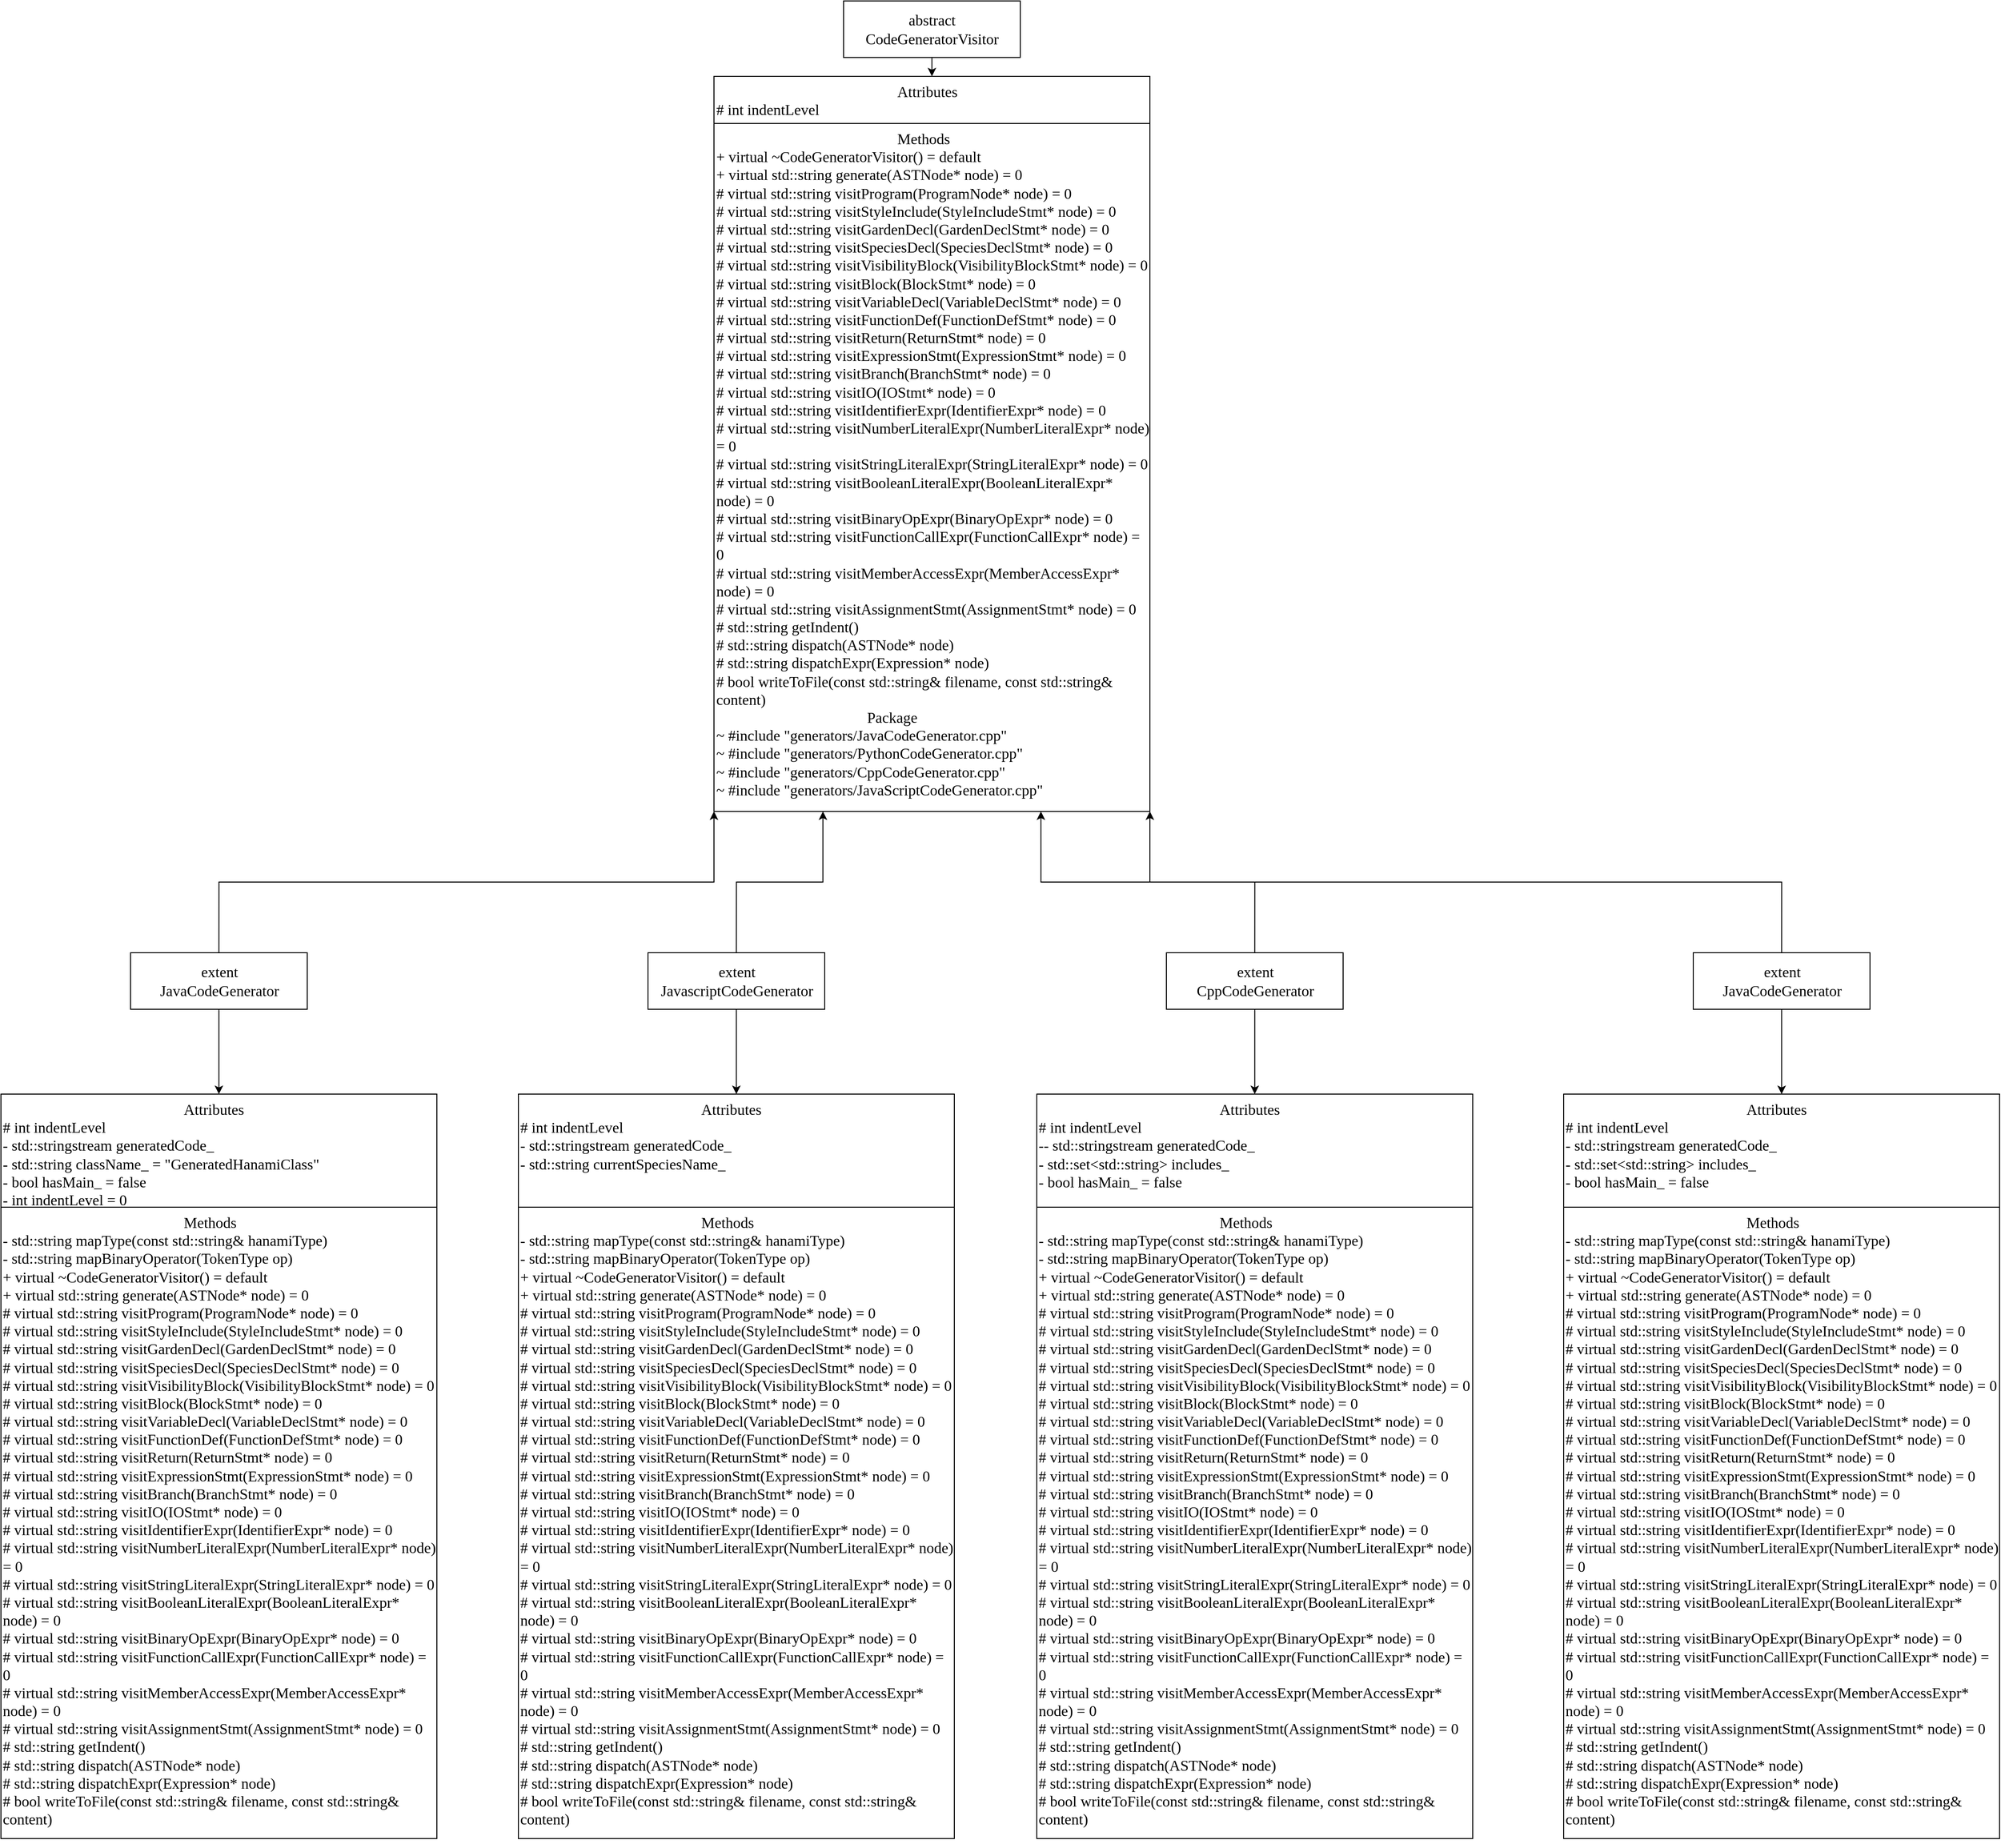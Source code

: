 <mxfile version="26.2.14">
  <diagram name="Trang-1" id="ae18-4LUJwS0NWcRIFIJ">
    <mxGraphModel grid="1" page="1" gridSize="10" guides="1" tooltips="1" connect="1" arrows="1" fold="1" pageScale="1" pageWidth="827" pageHeight="1169" math="0" shadow="0">
      <root>
        <mxCell id="0" />
        <mxCell id="1" parent="0" />
        <mxCell id="QYntLHn5jamX53g-AvuD-1" style="edgeStyle=orthogonalEdgeStyle;rounded=0;orthogonalLoop=1;jettySize=auto;html=1;exitX=0.5;exitY=1;exitDx=0;exitDy=0;entryX=0.5;entryY=0;entryDx=0;entryDy=0;" edge="1" parent="1" source="i1gnTmM2DgrWp9bDKEA0-1" target="i1gnTmM2DgrWp9bDKEA0-5">
          <mxGeometry relative="1" as="geometry" />
        </mxCell>
        <mxCell id="i1gnTmM2DgrWp9bDKEA0-1" value="abstract&lt;div&gt;CodeGeneratorVisitor&lt;/div&gt;" style="rounded=0;whiteSpace=wrap;html=1;spacing=2;fontSize=16;fontFamily=Times New Roman;" vertex="1" parent="1">
          <mxGeometry x="365" y="-170" width="187.5" height="60" as="geometry" />
        </mxCell>
        <mxCell id="i1gnTmM2DgrWp9bDKEA0-5" value="&lt;div&gt;&lt;div&gt;&lt;span style=&quot;white-space: pre;&quot;&gt;&#x9;&lt;/span&gt;&lt;span style=&quot;white-space: pre;&quot;&gt;&#x9;&lt;/span&gt;&lt;span style=&quot;white-space: pre;&quot;&gt;&#x9;&lt;span style=&quot;white-space: pre;&quot;&gt;&#x9;&lt;/span&gt;&lt;span style=&quot;white-space: pre;&quot;&gt;&#x9;&lt;/span&gt;&lt;span style=&quot;white-space: pre;&quot;&gt;&#x9;&lt;/span&gt;&lt;/span&gt;Attributes&lt;div&gt;&lt;div&gt;# int indentLevel&lt;/div&gt;&lt;div&gt;&lt;br&gt;&lt;/div&gt;&lt;/div&gt;&lt;/div&gt;&lt;/div&gt;" style="rounded=0;whiteSpace=wrap;html=1;align=left;verticalAlign=top;fontSize=16;fontFamily=Times New Roman;" vertex="1" parent="1">
          <mxGeometry x="227.5" y="-90" width="462.5" height="180" as="geometry" />
        </mxCell>
        <mxCell id="G2cZP-SPqrOAaB2idnXO-2" value="&lt;font&gt;&lt;span style=&quot;white-space: pre;&quot;&gt;&#x9;&lt;/span&gt;&lt;span style=&quot;white-space: pre;&quot;&gt;&#x9;&lt;/span&gt;&lt;span style=&quot;white-space: pre;&quot;&gt;&#x9;&lt;span style=&quot;white-space: pre;&quot;&gt;&#x9;&lt;/span&gt;&lt;span style=&quot;white-space: pre;&quot;&gt;&#x9;&lt;/span&gt;&lt;span style=&quot;white-space: pre;&quot;&gt;&#x9;&lt;/span&gt;&lt;/span&gt;Methods&lt;/font&gt;&lt;div&gt;&lt;div&gt;&lt;div&gt;+ virtual ~CodeGeneratorVisitor() = default&lt;/div&gt;&lt;div&gt;+ virtual std::string generate(ASTNode* node) = 0&lt;/div&gt;&lt;div&gt;&lt;div&gt;&lt;span&gt;# virtual std::string visitProgram(ProgramNode* node) = 0&lt;/span&gt;&lt;/div&gt;&lt;div&gt;&lt;span&gt;# virtual std::string visitStyleInclude(StyleIncludeStmt* node) = 0&lt;/span&gt;&lt;/div&gt;&lt;div&gt;&lt;span&gt;# virtual std::string visitGardenDecl(GardenDeclStmt* node) = 0&lt;/span&gt;&lt;/div&gt;&lt;div&gt;&lt;span&gt;# virtual std::string visitSpeciesDecl(SpeciesDeclStmt* node) = 0&lt;/span&gt;&lt;/div&gt;&lt;div&gt;&lt;span&gt;# virtual std::string visitVisibilityBlock(VisibilityBlockStmt* node) = 0&lt;/span&gt;&lt;/div&gt;&lt;div&gt;&lt;span&gt;# virtual std::string visitBlock(BlockStmt* node) = 0&lt;/span&gt;&lt;/div&gt;&lt;div&gt;&lt;span&gt;# virtual std::string visitVariableDecl(VariableDeclStmt* node) = 0&lt;/span&gt;&lt;/div&gt;&lt;div&gt;&lt;span&gt;# virtual std::string visitFunctionDef(FunctionDefStmt* node) = 0&lt;/span&gt;&lt;/div&gt;&lt;div&gt;&lt;span&gt;# virtual std::string visitReturn(ReturnStmt* node) = 0&lt;/span&gt;&lt;/div&gt;&lt;div&gt;&lt;span&gt;# virtual std::string visitExpressionStmt(ExpressionStmt* node) = 0&lt;/span&gt;&lt;/div&gt;&lt;div&gt;&lt;span&gt;# virtual std::string visitBranch(BranchStmt* node) = 0&lt;/span&gt;&lt;/div&gt;&lt;div&gt;&lt;span&gt;# virtual std::string visitIO(IOStmt* node) = 0&lt;/span&gt;&lt;/div&gt;&lt;div&gt;&lt;span&gt;# virtual std::string visitIdentifierExpr(IdentifierExpr* node) = 0&lt;/span&gt;&lt;/div&gt;&lt;div&gt;&lt;span&gt;# virtual std::string visitNumberLiteralExpr(NumberLiteralExpr* node) = 0&lt;/span&gt;&lt;/div&gt;&lt;div&gt;&lt;span&gt;# virtual std::string visitStringLiteralExpr(StringLiteralExpr* node) = 0&lt;/span&gt;&lt;/div&gt;&lt;div&gt;&lt;span&gt;# virtual std::string visitBooleanLiteralExpr(BooleanLiteralExpr* node) = 0&lt;/span&gt;&lt;/div&gt;&lt;div&gt;&lt;span&gt;# virtual std::string visitBinaryOpExpr(BinaryOpExpr* node) = 0&lt;/span&gt;&lt;/div&gt;&lt;div&gt;&lt;span&gt;# virtual std::string visitFunctionCallExpr(FunctionCallExpr* node) = 0&lt;/span&gt;&lt;/div&gt;&lt;div&gt;&lt;span&gt;# virtual std::string visitMemberAccessExpr(MemberAccessExpr* node) = 0&lt;/span&gt;&lt;/div&gt;&lt;div&gt;&lt;span&gt;# virtual std::string visitAssignmentStmt(AssignmentStmt* node) = 0&lt;/span&gt;&lt;br&gt;&lt;div&gt;# std::string getIndent()&lt;/div&gt;&lt;div&gt;# std::string dispatch(ASTNode* node)&lt;/div&gt;&lt;div&gt;# std::string dispatchExpr(Expression* node)&lt;/div&gt;&lt;div&gt;# bool writeToFile(const std::string&amp;amp; filename, const std::string&amp;amp; content)&lt;/div&gt;&lt;div&gt;&lt;span style=&quot;white-space: pre;&quot;&gt;&#x9;&lt;/span&gt;&lt;span style=&quot;white-space: pre;&quot;&gt;&#x9;&lt;/span&gt;&lt;span style=&quot;white-space: pre;&quot;&gt;&#x9;&lt;/span&gt;&lt;span style=&quot;white-space: pre;&quot;&gt;&#x9;&lt;/span&gt;&lt;span style=&quot;white-space: pre;&quot;&gt;&#x9;&lt;/span&gt;Package&lt;br&gt;&lt;/div&gt;&lt;div&gt;&lt;div&gt;&lt;span&gt;~ #include &quot;generators/JavaCodeGenerator.cpp&quot;&lt;/span&gt;&lt;/div&gt;&lt;div&gt;&lt;span&gt;~ #include &quot;generators/PythonCodeGenerator.cpp&quot;&lt;/span&gt;&lt;/div&gt;&lt;div&gt;&lt;span&gt;~ #include &quot;generators/CppCodeGenerator.cpp&quot;&lt;/span&gt;&lt;/div&gt;&lt;div&gt;&lt;span&gt;~ #include &quot;generators/JavaScriptCodeGenerator.cpp&quot;&lt;/span&gt;&lt;/div&gt;&lt;/div&gt;&lt;/div&gt;&lt;/div&gt;&lt;/div&gt;&lt;/div&gt;" style="rounded=0;whiteSpace=wrap;html=1;align=left;verticalAlign=top;fontSize=16;fontFamily=Times New Roman;" vertex="1" parent="1">
          <mxGeometry x="227.5" y="-40" width="462.5" height="730" as="geometry" />
        </mxCell>
        <mxCell id="8L1cMwjb8lEWfGlkX8tH-2" value="&lt;div&gt;&lt;div&gt;&lt;span style=&quot;white-space: pre;&quot;&gt;&#x9;&lt;/span&gt;&lt;span style=&quot;white-space: pre;&quot;&gt;&#x9;&lt;/span&gt;&lt;span style=&quot;white-space: pre;&quot;&gt;&#x9;&lt;span style=&quot;white-space: pre;&quot;&gt;&#x9;&lt;/span&gt;&lt;span style=&quot;white-space: pre;&quot;&gt;&#x9;&lt;/span&gt;&lt;span style=&quot;white-space: pre;&quot;&gt;&#x9;&lt;/span&gt;&lt;/span&gt;&lt;span&gt;Attributes&lt;/span&gt;&lt;div&gt;&lt;div&gt;# int indentLevel&lt;/div&gt;&lt;div&gt;&lt;div&gt;&lt;span&gt;- std::stringstream generatedCode_&lt;/span&gt;&lt;/div&gt;&lt;div&gt;&lt;span&gt;- std::string className_ = &quot;GeneratedHanamiClass&quot;&lt;/span&gt;&lt;/div&gt;&lt;div&gt;&lt;span&gt;- bool hasMain_ = false&lt;/span&gt;&lt;/div&gt;&lt;div&gt;&lt;span&gt;- int indentLevel = 0&lt;/span&gt;&lt;/div&gt;&lt;/div&gt;&lt;div&gt;&lt;br&gt;&lt;/div&gt;&lt;/div&gt;&lt;/div&gt;&lt;/div&gt;" style="rounded=0;whiteSpace=wrap;html=1;align=left;verticalAlign=top;fontSize=16;fontFamily=Times New Roman;" vertex="1" parent="1">
          <mxGeometry x="-529" y="990" width="462.5" height="120" as="geometry" />
        </mxCell>
        <mxCell id="8L1cMwjb8lEWfGlkX8tH-4" style="edgeStyle=orthogonalEdgeStyle;rounded=0;orthogonalLoop=1;jettySize=auto;html=1;exitX=0.5;exitY=1;exitDx=0;exitDy=0;entryX=0.5;entryY=0;entryDx=0;entryDy=0;fontSize=16;fontFamily=Times New Roman;" edge="1" parent="1" source="8L1cMwjb8lEWfGlkX8tH-3" target="8L1cMwjb8lEWfGlkX8tH-2">
          <mxGeometry relative="1" as="geometry" />
        </mxCell>
        <mxCell id="8L1cMwjb8lEWfGlkX8tH-6" style="edgeStyle=orthogonalEdgeStyle;rounded=0;orthogonalLoop=1;jettySize=auto;html=1;exitX=0.5;exitY=0;exitDx=0;exitDy=0;entryX=0;entryY=1;entryDx=0;entryDy=0;fontSize=16;fontFamily=Times New Roman;" edge="1" parent="1" source="8L1cMwjb8lEWfGlkX8tH-3" target="G2cZP-SPqrOAaB2idnXO-2">
          <mxGeometry relative="1" as="geometry" />
        </mxCell>
        <mxCell id="8L1cMwjb8lEWfGlkX8tH-3" value="extent&lt;div&gt;JavaCodeGenerator&lt;/div&gt;" style="rounded=0;whiteSpace=wrap;html=1;spacing=2;fontSize=16;fontFamily=Times New Roman;" vertex="1" parent="1">
          <mxGeometry x="-391.5" y="840" width="187.5" height="60" as="geometry" />
        </mxCell>
        <mxCell id="8L1cMwjb8lEWfGlkX8tH-7" value="&lt;font&gt;&lt;span style=&quot;white-space: pre;&quot;&gt;&#x9;&lt;/span&gt;&lt;span style=&quot;white-space: pre;&quot;&gt;&#x9;&lt;/span&gt;&lt;span style=&quot;white-space: pre;&quot;&gt;&#x9;&lt;span style=&quot;white-space: pre;&quot;&gt;&#x9;&lt;/span&gt;&lt;span style=&quot;white-space: pre;&quot;&gt;&#x9;&lt;/span&gt;&lt;span style=&quot;white-space: pre;&quot;&gt;&#x9;&lt;/span&gt;&lt;/span&gt;&lt;span&gt;Methods&lt;/span&gt;&lt;br&gt;&lt;div&gt;&lt;span&gt;- std::string mapType(const std::string&amp;amp; hanamiType)&lt;/span&gt;&lt;/div&gt;&lt;div&gt;&lt;span&gt;- std::string mapBinaryOperator(TokenType op)&lt;/span&gt;&lt;/div&gt;&lt;/font&gt;&lt;div&gt;&lt;div&gt;&lt;div&gt;+ virtual ~CodeGeneratorVisitor() = default&lt;/div&gt;&lt;div&gt;+ virtual std::string generate(ASTNode* node) = 0&lt;/div&gt;&lt;div&gt;&lt;div&gt;&lt;span&gt;# virtual std::string visitProgram(ProgramNode* node) = 0&lt;/span&gt;&lt;/div&gt;&lt;div&gt;&lt;span&gt;# virtual std::string visitStyleInclude(StyleIncludeStmt* node) = 0&lt;/span&gt;&lt;/div&gt;&lt;div&gt;&lt;span&gt;# virtual std::string visitGardenDecl(GardenDeclStmt* node) = 0&lt;/span&gt;&lt;/div&gt;&lt;div&gt;&lt;span&gt;# virtual std::string visitSpeciesDecl(SpeciesDeclStmt* node) = 0&lt;/span&gt;&lt;/div&gt;&lt;div&gt;&lt;span&gt;# virtual std::string visitVisibilityBlock(VisibilityBlockStmt* node) = 0&lt;/span&gt;&lt;/div&gt;&lt;div&gt;&lt;span&gt;# virtual std::string visitBlock(BlockStmt* node) = 0&lt;/span&gt;&lt;/div&gt;&lt;div&gt;&lt;span&gt;# virtual std::string visitVariableDecl(VariableDeclStmt* node) = 0&lt;/span&gt;&lt;/div&gt;&lt;div&gt;&lt;span&gt;# virtual std::string visitFunctionDef(FunctionDefStmt* node) = 0&lt;/span&gt;&lt;/div&gt;&lt;div&gt;&lt;span&gt;# virtual std::string visitReturn(ReturnStmt* node) = 0&lt;/span&gt;&lt;/div&gt;&lt;div&gt;&lt;span&gt;# virtual std::string visitExpressionStmt(ExpressionStmt* node) = 0&lt;/span&gt;&lt;/div&gt;&lt;div&gt;&lt;span&gt;# virtual std::string visitBranch(BranchStmt* node) = 0&lt;/span&gt;&lt;/div&gt;&lt;div&gt;&lt;span&gt;# virtual std::string visitIO(IOStmt* node) = 0&lt;/span&gt;&lt;/div&gt;&lt;div&gt;&lt;span&gt;# virtual std::string visitIdentifierExpr(IdentifierExpr* node) = 0&lt;/span&gt;&lt;/div&gt;&lt;div&gt;&lt;span&gt;# virtual std::string visitNumberLiteralExpr(NumberLiteralExpr* node) = 0&lt;/span&gt;&lt;/div&gt;&lt;div&gt;&lt;span&gt;# virtual std::string visitStringLiteralExpr(StringLiteralExpr* node) = 0&lt;/span&gt;&lt;/div&gt;&lt;div&gt;&lt;span&gt;# virtual std::string visitBooleanLiteralExpr(BooleanLiteralExpr* node) = 0&lt;/span&gt;&lt;/div&gt;&lt;div&gt;&lt;span&gt;# virtual std::string visitBinaryOpExpr(BinaryOpExpr* node) = 0&lt;/span&gt;&lt;/div&gt;&lt;div&gt;&lt;span&gt;# virtual std::string visitFunctionCallExpr(FunctionCallExpr* node) = 0&lt;/span&gt;&lt;/div&gt;&lt;div&gt;&lt;span&gt;# virtual std::string visitMemberAccessExpr(MemberAccessExpr* node) = 0&lt;/span&gt;&lt;/div&gt;&lt;div&gt;&lt;span&gt;# virtual std::string visitAssignmentStmt(AssignmentStmt* node) = 0&lt;/span&gt;&lt;br&gt;&lt;div&gt;# std::string getIndent()&lt;/div&gt;&lt;div&gt;# std::string dispatch(ASTNode* node)&lt;/div&gt;&lt;div&gt;# std::string dispatchExpr(Expression* node)&lt;/div&gt;&lt;div&gt;# bool writeToFile(const std::string&amp;amp; filename, const std::string&amp;amp; content)&lt;/div&gt;&lt;div&gt;&lt;br&gt;&lt;/div&gt;&lt;/div&gt;&lt;/div&gt;&lt;/div&gt;&lt;/div&gt;" style="rounded=0;whiteSpace=wrap;html=1;align=left;verticalAlign=top;fontSize=16;fontFamily=Times New Roman;" vertex="1" parent="1">
          <mxGeometry x="-529" y="1110" width="462.5" height="670" as="geometry" />
        </mxCell>
        <mxCell id="8L1cMwjb8lEWfGlkX8tH-8" value="&lt;font&gt;&lt;span style=&quot;white-space: pre;&quot;&gt;&#x9;&lt;/span&gt;&lt;span style=&quot;white-space: pre;&quot;&gt;&#x9;&lt;/span&gt;&lt;span style=&quot;white-space: pre;&quot;&gt;&#x9;&lt;span style=&quot;white-space: pre;&quot;&gt;&#x9;&lt;/span&gt;&lt;span style=&quot;white-space: pre;&quot;&gt;&#x9;&lt;/span&gt;&lt;span style=&quot;white-space: pre;&quot;&gt;&#x9;&lt;/span&gt;&lt;/span&gt;&lt;span&gt;Methods&lt;/span&gt;&lt;br&gt;&lt;div&gt;&lt;span&gt;- std::string mapType(const std::string&amp;amp; hanamiType)&lt;/span&gt;&lt;/div&gt;&lt;div&gt;&lt;span&gt;- std::string mapBinaryOperator(TokenType op)&lt;/span&gt;&lt;/div&gt;&lt;/font&gt;&lt;div&gt;&lt;div&gt;&lt;div&gt;+ virtual ~CodeGeneratorVisitor() = default&lt;/div&gt;&lt;div&gt;+ virtual std::string generate(ASTNode* node) = 0&lt;/div&gt;&lt;div&gt;&lt;div&gt;&lt;span&gt;# virtual std::string visitProgram(ProgramNode* node) = 0&lt;/span&gt;&lt;/div&gt;&lt;div&gt;&lt;span&gt;# virtual std::string visitStyleInclude(StyleIncludeStmt* node) = 0&lt;/span&gt;&lt;/div&gt;&lt;div&gt;&lt;span&gt;# virtual std::string visitGardenDecl(GardenDeclStmt* node) = 0&lt;/span&gt;&lt;/div&gt;&lt;div&gt;&lt;span&gt;# virtual std::string visitSpeciesDecl(SpeciesDeclStmt* node) = 0&lt;/span&gt;&lt;/div&gt;&lt;div&gt;&lt;span&gt;# virtual std::string visitVisibilityBlock(VisibilityBlockStmt* node) = 0&lt;/span&gt;&lt;/div&gt;&lt;div&gt;&lt;span&gt;# virtual std::string visitBlock(BlockStmt* node) = 0&lt;/span&gt;&lt;/div&gt;&lt;div&gt;&lt;span&gt;# virtual std::string visitVariableDecl(VariableDeclStmt* node) = 0&lt;/span&gt;&lt;/div&gt;&lt;div&gt;&lt;span&gt;# virtual std::string visitFunctionDef(FunctionDefStmt* node) = 0&lt;/span&gt;&lt;/div&gt;&lt;div&gt;&lt;span&gt;# virtual std::string visitReturn(ReturnStmt* node) = 0&lt;/span&gt;&lt;/div&gt;&lt;div&gt;&lt;span&gt;# virtual std::string visitExpressionStmt(ExpressionStmt* node) = 0&lt;/span&gt;&lt;/div&gt;&lt;div&gt;&lt;span&gt;# virtual std::string visitBranch(BranchStmt* node) = 0&lt;/span&gt;&lt;/div&gt;&lt;div&gt;&lt;span&gt;# virtual std::string visitIO(IOStmt* node) = 0&lt;/span&gt;&lt;/div&gt;&lt;div&gt;&lt;span&gt;# virtual std::string visitIdentifierExpr(IdentifierExpr* node) = 0&lt;/span&gt;&lt;/div&gt;&lt;div&gt;&lt;span&gt;# virtual std::string visitNumberLiteralExpr(NumberLiteralExpr* node) = 0&lt;/span&gt;&lt;/div&gt;&lt;div&gt;&lt;span&gt;# virtual std::string visitStringLiteralExpr(StringLiteralExpr* node) = 0&lt;/span&gt;&lt;/div&gt;&lt;div&gt;&lt;span&gt;# virtual std::string visitBooleanLiteralExpr(BooleanLiteralExpr* node) = 0&lt;/span&gt;&lt;/div&gt;&lt;div&gt;&lt;span&gt;# virtual std::string visitBinaryOpExpr(BinaryOpExpr* node) = 0&lt;/span&gt;&lt;/div&gt;&lt;div&gt;&lt;span&gt;# virtual std::string visitFunctionCallExpr(FunctionCallExpr* node) = 0&lt;/span&gt;&lt;/div&gt;&lt;div&gt;&lt;span&gt;# virtual std::string visitMemberAccessExpr(MemberAccessExpr* node) = 0&lt;/span&gt;&lt;/div&gt;&lt;div&gt;&lt;span&gt;# virtual std::string visitAssignmentStmt(AssignmentStmt* node) = 0&lt;/span&gt;&lt;br&gt;&lt;div&gt;# std::string getIndent()&lt;/div&gt;&lt;div&gt;# std::string dispatch(ASTNode* node)&lt;/div&gt;&lt;div&gt;# std::string dispatchExpr(Expression* node)&lt;/div&gt;&lt;div&gt;# bool writeToFile(const std::string&amp;amp; filename, const std::string&amp;amp; content)&lt;/div&gt;&lt;div&gt;&lt;span style=&quot;white-space: pre;&quot;&gt;&#x9;&lt;/span&gt;&lt;span style=&quot;white-space: pre;&quot;&gt;&#x9;&lt;/span&gt;&lt;span style=&quot;white-space: pre;&quot;&gt;&#x9;&lt;/span&gt;&lt;span style=&quot;white-space: pre;&quot;&gt;&#x9;&lt;/span&gt;&lt;span style=&quot;white-space: pre;&quot;&gt;&#x9;&lt;/span&gt;&lt;/div&gt;&lt;/div&gt;&lt;/div&gt;&lt;/div&gt;&lt;/div&gt;" style="rounded=0;whiteSpace=wrap;html=1;align=left;verticalAlign=top;fontSize=16;fontFamily=Times New Roman;" vertex="1" parent="1">
          <mxGeometry x="20" y="1110" width="462.5" height="670" as="geometry" />
        </mxCell>
        <mxCell id="8L1cMwjb8lEWfGlkX8tH-9" value="&lt;div&gt;&lt;span style=&quot;white-space: pre;&quot;&gt;&#x9;&lt;/span&gt;&lt;span style=&quot;white-space: pre;&quot;&gt;&#x9;&lt;/span&gt;&lt;span style=&quot;white-space: pre;&quot;&gt;&#x9;&lt;span style=&quot;white-space: pre;&quot;&gt;&#x9;&lt;/span&gt;&lt;span style=&quot;white-space: pre;&quot;&gt;&#x9;&lt;/span&gt;&lt;span style=&quot;white-space: pre;&quot;&gt;&#x9;&lt;/span&gt;&lt;/span&gt;&lt;span&gt;Attributes&lt;/span&gt;&lt;div&gt;&lt;div&gt;# int indentLevel&lt;/div&gt;&lt;div&gt;&lt;div&gt;&lt;div&gt;- std::stringstream generatedCode_&lt;/div&gt;&lt;div&gt;- std::string currentSpeciesName_&lt;/div&gt;&lt;/div&gt;&lt;/div&gt;&lt;div&gt;&lt;br&gt;&lt;/div&gt;&lt;/div&gt;&lt;/div&gt;" style="rounded=0;whiteSpace=wrap;html=1;align=left;verticalAlign=top;fontSize=16;fontFamily=Times New Roman;" vertex="1" parent="1">
          <mxGeometry x="20" y="990" width="462.5" height="120" as="geometry" />
        </mxCell>
        <mxCell id="8L1cMwjb8lEWfGlkX8tH-13" style="edgeStyle=orthogonalEdgeStyle;rounded=0;orthogonalLoop=1;jettySize=auto;html=1;exitX=0.5;exitY=0;exitDx=0;exitDy=0;entryX=0.25;entryY=1;entryDx=0;entryDy=0;fontSize=16;fontFamily=Times New Roman;" edge="1" parent="1" source="8L1cMwjb8lEWfGlkX8tH-10" target="G2cZP-SPqrOAaB2idnXO-2">
          <mxGeometry relative="1" as="geometry" />
        </mxCell>
        <mxCell id="8L1cMwjb8lEWfGlkX8tH-10" value="extent&lt;div&gt;JavascriptCodeGenerator&lt;/div&gt;" style="rounded=0;whiteSpace=wrap;html=1;spacing=2;fontSize=16;fontFamily=Times New Roman;" vertex="1" parent="1">
          <mxGeometry x="157.5" y="840" width="187.5" height="60" as="geometry" />
        </mxCell>
        <mxCell id="8L1cMwjb8lEWfGlkX8tH-11" style="edgeStyle=orthogonalEdgeStyle;rounded=0;orthogonalLoop=1;jettySize=auto;html=1;exitX=0.5;exitY=1;exitDx=0;exitDy=0;entryX=0.5;entryY=0;entryDx=0;entryDy=0;fontSize=16;fontFamily=Times New Roman;" edge="1" parent="1" source="8L1cMwjb8lEWfGlkX8tH-10" target="8L1cMwjb8lEWfGlkX8tH-9">
          <mxGeometry relative="1" as="geometry" />
        </mxCell>
        <mxCell id="8L1cMwjb8lEWfGlkX8tH-14" value="&lt;div&gt;&lt;span style=&quot;white-space: pre;&quot;&gt;&#x9;&lt;/span&gt;&lt;span style=&quot;white-space: pre;&quot;&gt;&#x9;&lt;/span&gt;&lt;span style=&quot;white-space: pre;&quot;&gt;&#x9;&lt;span style=&quot;white-space: pre;&quot;&gt;&#x9;&lt;/span&gt;&lt;span style=&quot;white-space: pre;&quot;&gt;&#x9;&lt;/span&gt;&lt;span style=&quot;white-space: pre;&quot;&gt;&#x9;&lt;/span&gt;&lt;/span&gt;&lt;span&gt;Attributes&lt;/span&gt;&lt;div&gt;&lt;div&gt;# int indentLevel&lt;/div&gt;&lt;div&gt;&lt;div&gt;&lt;span&gt;-&lt;/span&gt;&lt;span style=&quot;background-color: transparent; color: light-dark(rgb(0, 0, 0), rgb(255, 255, 255));&quot;&gt;- std::stringstream generatedCode_&lt;/span&gt;&lt;/div&gt;&lt;div&gt;- std::set&amp;lt;std::string&amp;gt; includes_&lt;/div&gt;&lt;div&gt;- bool hasMain_ = false&lt;/div&gt;&lt;/div&gt;&lt;div&gt;&lt;br&gt;&lt;br&gt;&lt;/div&gt;&lt;/div&gt;&lt;/div&gt;" style="rounded=0;whiteSpace=wrap;html=1;align=left;verticalAlign=top;fontSize=16;fontFamily=Times New Roman;" vertex="1" parent="1">
          <mxGeometry x="570" y="990" width="462.5" height="120" as="geometry" />
        </mxCell>
        <mxCell id="8L1cMwjb8lEWfGlkX8tH-15" style="edgeStyle=orthogonalEdgeStyle;rounded=0;orthogonalLoop=1;jettySize=auto;html=1;exitX=0.5;exitY=1;exitDx=0;exitDy=0;entryX=0.5;entryY=0;entryDx=0;entryDy=0;fontSize=16;fontFamily=Times New Roman;" edge="1" parent="1" source="8L1cMwjb8lEWfGlkX8tH-16" target="8L1cMwjb8lEWfGlkX8tH-14">
          <mxGeometry relative="1" as="geometry" />
        </mxCell>
        <mxCell id="8L1cMwjb8lEWfGlkX8tH-22" style="edgeStyle=orthogonalEdgeStyle;rounded=0;orthogonalLoop=1;jettySize=auto;html=1;exitX=0.5;exitY=0;exitDx=0;exitDy=0;entryX=0.75;entryY=1;entryDx=0;entryDy=0;fontSize=16;fontFamily=Times New Roman;" edge="1" parent="1" source="8L1cMwjb8lEWfGlkX8tH-16" target="G2cZP-SPqrOAaB2idnXO-2">
          <mxGeometry relative="1" as="geometry" />
        </mxCell>
        <mxCell id="8L1cMwjb8lEWfGlkX8tH-16" value="extent&lt;div&gt;CppCodeGenerator&lt;/div&gt;" style="rounded=0;whiteSpace=wrap;html=1;spacing=2;fontSize=16;fontFamily=Times New Roman;" vertex="1" parent="1">
          <mxGeometry x="707.5" y="840" width="187.5" height="60" as="geometry" />
        </mxCell>
        <mxCell id="8L1cMwjb8lEWfGlkX8tH-19" value="&lt;div&gt;&lt;div&gt;&lt;span style=&quot;white-space: pre;&quot;&gt;&#x9;&lt;/span&gt;&lt;span style=&quot;white-space: pre;&quot;&gt;&#x9;&lt;/span&gt;&lt;span style=&quot;white-space: pre;&quot;&gt;&#x9;&lt;span style=&quot;white-space: pre;&quot;&gt;&#x9;&lt;/span&gt;&lt;span style=&quot;white-space: pre;&quot;&gt;&#x9;&lt;/span&gt;&lt;span style=&quot;white-space: pre;&quot;&gt;&#x9;&lt;/span&gt;&lt;/span&gt;&lt;span&gt;Attributes&lt;/span&gt;&lt;div&gt;&lt;div&gt;# int indentLevel&lt;/div&gt;&lt;div&gt;&lt;div&gt;&lt;div&gt;- std::stringstream generatedCode_&lt;/div&gt;&lt;div&gt;- std::set&amp;lt;std::string&amp;gt; includes_&lt;/div&gt;&lt;div&gt;- bool hasMain_ = false&lt;/div&gt;&lt;/div&gt;&lt;/div&gt;&lt;/div&gt;&lt;/div&gt;&lt;/div&gt;" style="rounded=0;whiteSpace=wrap;html=1;align=left;verticalAlign=top;fontSize=16;fontFamily=Times New Roman;" vertex="1" parent="1">
          <mxGeometry x="1129" y="990" width="462.5" height="120" as="geometry" />
        </mxCell>
        <mxCell id="8L1cMwjb8lEWfGlkX8tH-23" style="edgeStyle=orthogonalEdgeStyle;rounded=0;orthogonalLoop=1;jettySize=auto;html=1;exitX=0.5;exitY=0;exitDx=0;exitDy=0;entryX=1;entryY=1;entryDx=0;entryDy=0;fontSize=16;fontFamily=Times New Roman;" edge="1" parent="1" source="8L1cMwjb8lEWfGlkX8tH-20" target="G2cZP-SPqrOAaB2idnXO-2">
          <mxGeometry relative="1" as="geometry" />
        </mxCell>
        <mxCell id="8L1cMwjb8lEWfGlkX8tH-20" value="extent&lt;div&gt;JavaCodeGenerator&lt;/div&gt;" style="rounded=0;whiteSpace=wrap;html=1;spacing=2;fontSize=16;fontFamily=Times New Roman;" vertex="1" parent="1">
          <mxGeometry x="1266.5" y="840" width="187.5" height="60" as="geometry" />
        </mxCell>
        <mxCell id="8L1cMwjb8lEWfGlkX8tH-21" style="edgeStyle=orthogonalEdgeStyle;rounded=0;orthogonalLoop=1;jettySize=auto;html=1;exitX=0.5;exitY=1;exitDx=0;exitDy=0;entryX=0.5;entryY=0;entryDx=0;entryDy=0;fontSize=16;fontFamily=Times New Roman;" edge="1" parent="1" source="8L1cMwjb8lEWfGlkX8tH-20" target="8L1cMwjb8lEWfGlkX8tH-19">
          <mxGeometry relative="1" as="geometry" />
        </mxCell>
        <mxCell id="8L1cMwjb8lEWfGlkX8tH-24" value="&lt;font&gt;&lt;span style=&quot;white-space: pre;&quot;&gt;&#x9;&lt;/span&gt;&lt;span style=&quot;white-space: pre;&quot;&gt;&#x9;&lt;/span&gt;&lt;span style=&quot;white-space: pre;&quot;&gt;&#x9;&lt;span style=&quot;white-space: pre;&quot;&gt;&#x9;&lt;/span&gt;&lt;span style=&quot;white-space: pre;&quot;&gt;&#x9;&lt;/span&gt;&lt;span style=&quot;white-space: pre;&quot;&gt;&#x9;&lt;/span&gt;&lt;/span&gt;&lt;span&gt;Methods&lt;/span&gt;&lt;br&gt;&lt;div&gt;&lt;span&gt;- std::string mapType(const std::string&amp;amp; hanamiType)&lt;/span&gt;&lt;/div&gt;&lt;div&gt;&lt;span&gt;- std::string mapBinaryOperator(TokenType op)&lt;/span&gt;&lt;/div&gt;&lt;/font&gt;&lt;div&gt;&lt;div&gt;&lt;div&gt;+ virtual ~CodeGeneratorVisitor() = default&lt;/div&gt;&lt;div&gt;+ virtual std::string generate(ASTNode* node) = 0&lt;/div&gt;&lt;div&gt;&lt;div&gt;&lt;span&gt;# virtual std::string visitProgram(ProgramNode* node) = 0&lt;/span&gt;&lt;/div&gt;&lt;div&gt;&lt;span&gt;# virtual std::string visitStyleInclude(StyleIncludeStmt* node) = 0&lt;/span&gt;&lt;/div&gt;&lt;div&gt;&lt;span&gt;# virtual std::string visitGardenDecl(GardenDeclStmt* node) = 0&lt;/span&gt;&lt;/div&gt;&lt;div&gt;&lt;span&gt;# virtual std::string visitSpeciesDecl(SpeciesDeclStmt* node) = 0&lt;/span&gt;&lt;/div&gt;&lt;div&gt;&lt;span&gt;# virtual std::string visitVisibilityBlock(VisibilityBlockStmt* node) = 0&lt;/span&gt;&lt;/div&gt;&lt;div&gt;&lt;span&gt;# virtual std::string visitBlock(BlockStmt* node) = 0&lt;/span&gt;&lt;/div&gt;&lt;div&gt;&lt;span&gt;# virtual std::string visitVariableDecl(VariableDeclStmt* node) = 0&lt;/span&gt;&lt;/div&gt;&lt;div&gt;&lt;span&gt;# virtual std::string visitFunctionDef(FunctionDefStmt* node) = 0&lt;/span&gt;&lt;/div&gt;&lt;div&gt;&lt;span&gt;# virtual std::string visitReturn(ReturnStmt* node) = 0&lt;/span&gt;&lt;/div&gt;&lt;div&gt;&lt;span&gt;# virtual std::string visitExpressionStmt(ExpressionStmt* node) = 0&lt;/span&gt;&lt;/div&gt;&lt;div&gt;&lt;span&gt;# virtual std::string visitBranch(BranchStmt* node) = 0&lt;/span&gt;&lt;/div&gt;&lt;div&gt;&lt;span&gt;# virtual std::string visitIO(IOStmt* node) = 0&lt;/span&gt;&lt;/div&gt;&lt;div&gt;&lt;span&gt;# virtual std::string visitIdentifierExpr(IdentifierExpr* node) = 0&lt;/span&gt;&lt;/div&gt;&lt;div&gt;&lt;span&gt;# virtual std::string visitNumberLiteralExpr(NumberLiteralExpr* node) = 0&lt;/span&gt;&lt;/div&gt;&lt;div&gt;&lt;span&gt;# virtual std::string visitStringLiteralExpr(StringLiteralExpr* node) = 0&lt;/span&gt;&lt;/div&gt;&lt;div&gt;&lt;span&gt;# virtual std::string visitBooleanLiteralExpr(BooleanLiteralExpr* node) = 0&lt;/span&gt;&lt;/div&gt;&lt;div&gt;&lt;span&gt;# virtual std::string visitBinaryOpExpr(BinaryOpExpr* node) = 0&lt;/span&gt;&lt;/div&gt;&lt;div&gt;&lt;span&gt;# virtual std::string visitFunctionCallExpr(FunctionCallExpr* node) = 0&lt;/span&gt;&lt;/div&gt;&lt;div&gt;&lt;span&gt;# virtual std::string visitMemberAccessExpr(MemberAccessExpr* node) = 0&lt;/span&gt;&lt;/div&gt;&lt;div&gt;&lt;span&gt;# virtual std::string visitAssignmentStmt(AssignmentStmt* node) = 0&lt;/span&gt;&lt;br&gt;&lt;div&gt;# std::string getIndent()&lt;/div&gt;&lt;div&gt;# std::string dispatch(ASTNode* node)&lt;/div&gt;&lt;div&gt;# std::string dispatchExpr(Expression* node)&lt;/div&gt;&lt;div&gt;# bool writeToFile(const std::string&amp;amp; filename, const std::string&amp;amp; content)&lt;/div&gt;&lt;div&gt;&lt;br&gt;&lt;/div&gt;&lt;/div&gt;&lt;/div&gt;&lt;/div&gt;&lt;/div&gt;" style="rounded=0;whiteSpace=wrap;html=1;align=left;verticalAlign=top;fontSize=16;fontFamily=Times New Roman;" vertex="1" parent="1">
          <mxGeometry x="570" y="1110" width="462.5" height="670" as="geometry" />
        </mxCell>
        <mxCell id="8L1cMwjb8lEWfGlkX8tH-25" value="&lt;font&gt;&lt;span style=&quot;white-space: pre;&quot;&gt;&#x9;&lt;/span&gt;&lt;span style=&quot;white-space: pre;&quot;&gt;&#x9;&lt;/span&gt;&lt;span style=&quot;white-space: pre;&quot;&gt;&#x9;&lt;span style=&quot;white-space: pre;&quot;&gt;&#x9;&lt;/span&gt;&lt;span style=&quot;white-space: pre;&quot;&gt;&#x9;&lt;/span&gt;&lt;span style=&quot;white-space: pre;&quot;&gt;&#x9;&lt;/span&gt;&lt;/span&gt;&lt;span&gt;Methods&lt;/span&gt;&lt;br&gt;&lt;div&gt;&lt;span&gt;- std::string mapType(const std::string&amp;amp; hanamiType)&lt;/span&gt;&lt;/div&gt;&lt;div&gt;&lt;span&gt;- std::string mapBinaryOperator(TokenType op)&lt;/span&gt;&lt;/div&gt;&lt;/font&gt;&lt;div&gt;&lt;div&gt;&lt;div&gt;+ virtual ~CodeGeneratorVisitor() = default&lt;/div&gt;&lt;div&gt;+ virtual std::string generate(ASTNode* node) = 0&lt;/div&gt;&lt;div&gt;&lt;div&gt;&lt;span&gt;# virtual std::string visitProgram(ProgramNode* node) = 0&lt;/span&gt;&lt;/div&gt;&lt;div&gt;&lt;span&gt;# virtual std::string visitStyleInclude(StyleIncludeStmt* node) = 0&lt;/span&gt;&lt;/div&gt;&lt;div&gt;&lt;span&gt;# virtual std::string visitGardenDecl(GardenDeclStmt* node) = 0&lt;/span&gt;&lt;/div&gt;&lt;div&gt;&lt;span&gt;# virtual std::string visitSpeciesDecl(SpeciesDeclStmt* node) = 0&lt;/span&gt;&lt;/div&gt;&lt;div&gt;&lt;span&gt;# virtual std::string visitVisibilityBlock(VisibilityBlockStmt* node) = 0&lt;/span&gt;&lt;/div&gt;&lt;div&gt;&lt;span&gt;# virtual std::string visitBlock(BlockStmt* node) = 0&lt;/span&gt;&lt;/div&gt;&lt;div&gt;&lt;span&gt;# virtual std::string visitVariableDecl(VariableDeclStmt* node) = 0&lt;/span&gt;&lt;/div&gt;&lt;div&gt;&lt;span&gt;# virtual std::string visitFunctionDef(FunctionDefStmt* node) = 0&lt;/span&gt;&lt;/div&gt;&lt;div&gt;&lt;span&gt;# virtual std::string visitReturn(ReturnStmt* node) = 0&lt;/span&gt;&lt;/div&gt;&lt;div&gt;&lt;span&gt;# virtual std::string visitExpressionStmt(ExpressionStmt* node) = 0&lt;/span&gt;&lt;/div&gt;&lt;div&gt;&lt;span&gt;# virtual std::string visitBranch(BranchStmt* node) = 0&lt;/span&gt;&lt;/div&gt;&lt;div&gt;&lt;span&gt;# virtual std::string visitIO(IOStmt* node) = 0&lt;/span&gt;&lt;/div&gt;&lt;div&gt;&lt;span&gt;# virtual std::string visitIdentifierExpr(IdentifierExpr* node) = 0&lt;/span&gt;&lt;/div&gt;&lt;div&gt;&lt;span&gt;# virtual std::string visitNumberLiteralExpr(NumberLiteralExpr* node) = 0&lt;/span&gt;&lt;/div&gt;&lt;div&gt;&lt;span&gt;# virtual std::string visitStringLiteralExpr(StringLiteralExpr* node) = 0&lt;/span&gt;&lt;/div&gt;&lt;div&gt;&lt;span&gt;# virtual std::string visitBooleanLiteralExpr(BooleanLiteralExpr* node) = 0&lt;/span&gt;&lt;/div&gt;&lt;div&gt;&lt;span&gt;# virtual std::string visitBinaryOpExpr(BinaryOpExpr* node) = 0&lt;/span&gt;&lt;/div&gt;&lt;div&gt;&lt;span&gt;# virtual std::string visitFunctionCallExpr(FunctionCallExpr* node) = 0&lt;/span&gt;&lt;/div&gt;&lt;div&gt;&lt;span&gt;# virtual std::string visitMemberAccessExpr(MemberAccessExpr* node) = 0&lt;/span&gt;&lt;/div&gt;&lt;div&gt;&lt;span&gt;# virtual std::string visitAssignmentStmt(AssignmentStmt* node) = 0&lt;/span&gt;&lt;br&gt;&lt;div&gt;# std::string getIndent()&lt;/div&gt;&lt;div&gt;# std::string dispatch(ASTNode* node)&lt;/div&gt;&lt;div&gt;# std::string dispatchExpr(Expression* node)&lt;/div&gt;&lt;div&gt;# bool writeToFile(const std::string&amp;amp; filename, const std::string&amp;amp; content)&lt;/div&gt;&lt;div&gt;&lt;br&gt;&lt;/div&gt;&lt;/div&gt;&lt;/div&gt;&lt;/div&gt;&lt;/div&gt;" style="rounded=0;whiteSpace=wrap;html=1;align=left;verticalAlign=top;fontSize=16;fontFamily=Times New Roman;" vertex="1" parent="1">
          <mxGeometry x="1129" y="1110" width="462.5" height="670" as="geometry" />
        </mxCell>
      </root>
    </mxGraphModel>
  </diagram>
</mxfile>
